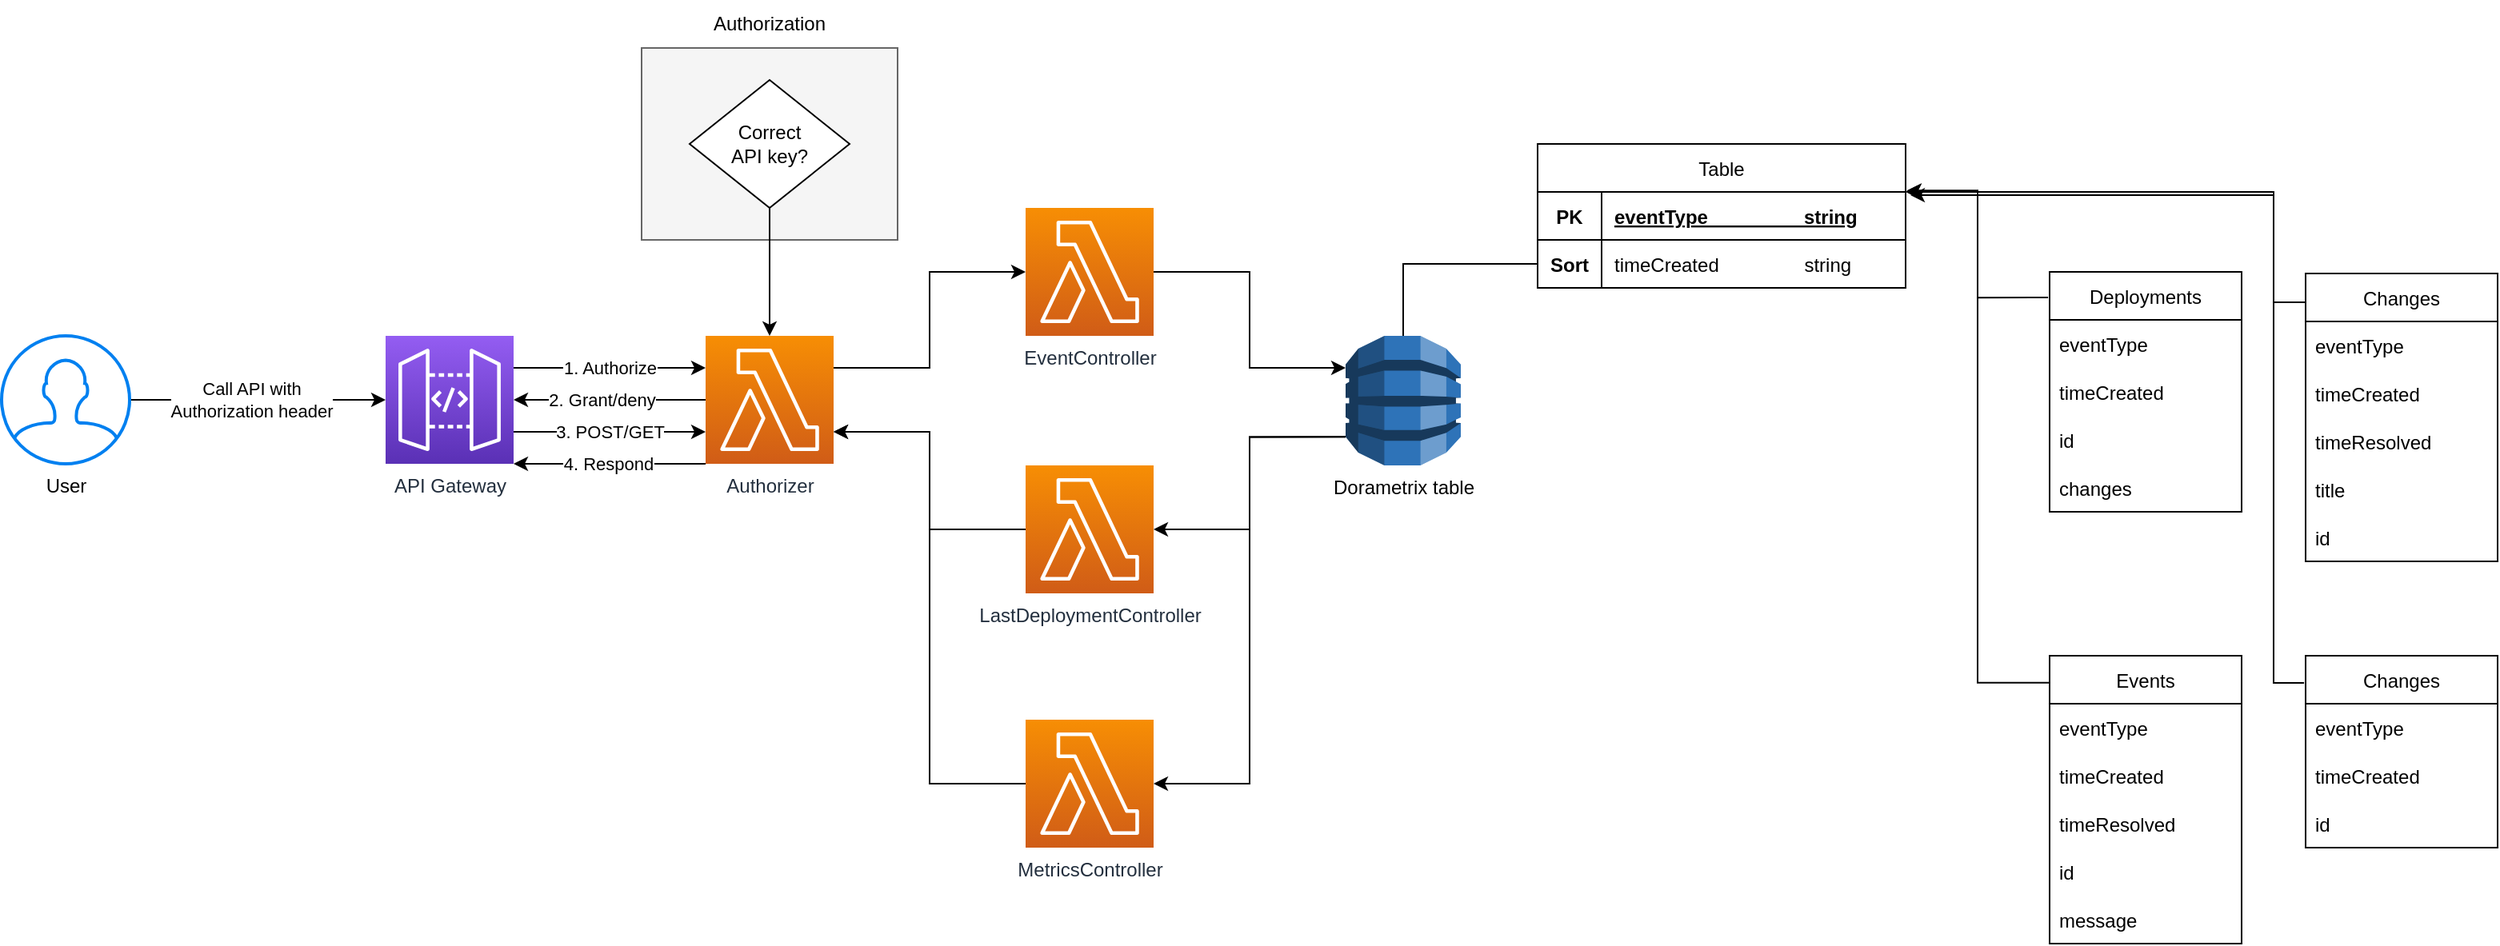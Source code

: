 <mxfile version="16.5.1" type="device"><diagram id="QLtRQsLvhn0vE0OrbVUS" name="Page-1"><mxGraphModel dx="1298" dy="892" grid="1" gridSize="10" guides="1" tooltips="1" connect="1" arrows="1" fold="1" page="1" pageScale="1" pageWidth="827" pageHeight="1169" math="0" shadow="0"><root><mxCell id="0"/><mxCell id="1" parent="0"/><mxCell id="UF_Mk-08jtfjLsYhIdF0-3" value="" style="rounded=0;whiteSpace=wrap;html=1;fillColor=#f5f5f5;fontColor=#333333;strokeColor=#666666;" parent="1" vertex="1"><mxGeometry x="440" y="140" width="160" height="120" as="geometry"/></mxCell><mxCell id="UF_Mk-08jtfjLsYhIdF0-4" value="" style="edgeStyle=orthogonalEdgeStyle;rounded=0;orthogonalLoop=1;jettySize=auto;html=1;" parent="1" source="UF_Mk-08jtfjLsYhIdF0-6" target="UF_Mk-08jtfjLsYhIdF0-9" edge="1"><mxGeometry relative="1" as="geometry"/></mxCell><mxCell id="UF_Mk-08jtfjLsYhIdF0-5" value="Call API with&lt;br&gt;Authorization header" style="edgeLabel;html=1;align=center;verticalAlign=middle;resizable=0;points=[];" parent="UF_Mk-08jtfjLsYhIdF0-4" vertex="1" connectable="0"><mxGeometry x="-0.186" y="1" relative="1" as="geometry"><mxPoint x="11" y="1" as="offset"/></mxGeometry></mxCell><mxCell id="UF_Mk-08jtfjLsYhIdF0-6" value="User" style="html=1;verticalLabelPosition=bottom;align=center;labelBackgroundColor=#ffffff;verticalAlign=top;strokeWidth=2;strokeColor=#0080F0;shadow=0;dashed=0;shape=mxgraph.ios7.icons.user;" parent="1" vertex="1"><mxGeometry x="40" y="320" width="80" height="80" as="geometry"/></mxCell><mxCell id="UF_Mk-08jtfjLsYhIdF0-7" value="1. Authorize" style="edgeStyle=orthogonalEdgeStyle;rounded=0;orthogonalLoop=1;jettySize=auto;html=1;entryX=0;entryY=0.25;entryDx=0;entryDy=0;entryPerimeter=0;exitX=1;exitY=0.25;exitDx=0;exitDy=0;exitPerimeter=0;" parent="1" edge="1"><mxGeometry relative="1" as="geometry"><mxPoint x="360" y="340" as="sourcePoint"/><mxPoint x="480" y="340" as="targetPoint"/></mxGeometry></mxCell><mxCell id="q4nR8ttTRKNB0Hd5ebXi-34" value="3. POST/GET" style="edgeStyle=orthogonalEdgeStyle;rounded=0;orthogonalLoop=1;jettySize=auto;html=1;exitX=1;exitY=0.75;exitDx=0;exitDy=0;exitPerimeter=0;entryX=0;entryY=0.75;entryDx=0;entryDy=0;entryPerimeter=0;startArrow=none;startFill=0;" edge="1" parent="1" source="UF_Mk-08jtfjLsYhIdF0-9" target="UF_Mk-08jtfjLsYhIdF0-18"><mxGeometry relative="1" as="geometry"/></mxCell><mxCell id="UF_Mk-08jtfjLsYhIdF0-9" value="API Gateway" style="sketch=0;points=[[0,0,0],[0.25,0,0],[0.5,0,0],[0.75,0,0],[1,0,0],[0,1,0],[0.25,1,0],[0.5,1,0],[0.75,1,0],[1,1,0],[0,0.25,0],[0,0.5,0],[0,0.75,0],[1,0.25,0],[1,0.5,0],[1,0.75,0]];outlineConnect=0;fontColor=#232F3E;gradientColor=#945DF2;gradientDirection=north;fillColor=#5A30B5;strokeColor=#ffffff;dashed=0;verticalLabelPosition=bottom;verticalAlign=top;align=center;html=1;fontSize=12;fontStyle=0;aspect=fixed;shape=mxgraph.aws4.resourceIcon;resIcon=mxgraph.aws4.api_gateway;" parent="1" vertex="1"><mxGeometry x="280" y="320" width="80" height="80" as="geometry"/></mxCell><mxCell id="q4nR8ttTRKNB0Hd5ebXi-24" style="edgeStyle=orthogonalEdgeStyle;rounded=0;orthogonalLoop=1;jettySize=auto;html=1;entryX=1;entryY=0.75;entryDx=0;entryDy=0;entryPerimeter=0;" edge="1" parent="1" source="UF_Mk-08jtfjLsYhIdF0-11" target="UF_Mk-08jtfjLsYhIdF0-18"><mxGeometry relative="1" as="geometry"><Array as="points"><mxPoint x="620" y="441"/><mxPoint x="620" y="380"/></Array></mxGeometry></mxCell><mxCell id="UF_Mk-08jtfjLsYhIdF0-11" value="LastDeploymentController" style="sketch=0;points=[[0,0,0],[0.25,0,0],[0.5,0,0],[0.75,0,0],[1,0,0],[0,1,0],[0.25,1,0],[0.5,1,0],[0.75,1,0],[1,1,0],[0,0.25,0],[0,0.5,0],[0,0.75,0],[1,0.25,0],[1,0.5,0],[1,0.75,0]];outlineConnect=0;fontColor=#232F3E;gradientColor=#F78E04;gradientDirection=north;fillColor=#D05C17;strokeColor=#ffffff;dashed=0;verticalLabelPosition=bottom;verticalAlign=top;align=center;html=1;fontSize=12;fontStyle=0;aspect=fixed;shape=mxgraph.aws4.resourceIcon;resIcon=mxgraph.aws4.lambda;" parent="1" vertex="1"><mxGeometry x="680" y="401" width="80" height="80" as="geometry"/></mxCell><mxCell id="UF_Mk-08jtfjLsYhIdF0-15" style="edgeStyle=orthogonalEdgeStyle;rounded=0;orthogonalLoop=1;jettySize=auto;html=1;startArrow=classic;startFill=1;endArrow=none;endFill=0;exitX=0.5;exitY=0;exitDx=0;exitDy=0;exitPerimeter=0;entryX=0.5;entryY=1;entryDx=0;entryDy=0;" parent="1" source="UF_Mk-08jtfjLsYhIdF0-18" target="UF_Mk-08jtfjLsYhIdF0-19" edge="1"><mxGeometry relative="1" as="geometry"><Array as="points"><mxPoint x="520" y="310"/><mxPoint x="520" y="310"/></Array></mxGeometry></mxCell><mxCell id="q4nR8ttTRKNB0Hd5ebXi-32" style="edgeStyle=orthogonalEdgeStyle;rounded=0;orthogonalLoop=1;jettySize=auto;html=1;entryX=1;entryY=0.5;entryDx=0;entryDy=0;entryPerimeter=0;startArrow=none;startFill=0;" edge="1" parent="1" source="UF_Mk-08jtfjLsYhIdF0-18" target="UF_Mk-08jtfjLsYhIdF0-9"><mxGeometry relative="1" as="geometry"/></mxCell><mxCell id="q4nR8ttTRKNB0Hd5ebXi-33" value="2. Grant/deny" style="edgeLabel;html=1;align=center;verticalAlign=middle;resizable=0;points=[];" vertex="1" connectable="0" parent="q4nR8ttTRKNB0Hd5ebXi-32"><mxGeometry x="0.083" relative="1" as="geometry"><mxPoint as="offset"/></mxGeometry></mxCell><mxCell id="q4nR8ttTRKNB0Hd5ebXi-35" style="edgeStyle=orthogonalEdgeStyle;rounded=0;orthogonalLoop=1;jettySize=auto;html=1;exitX=0;exitY=1;exitDx=0;exitDy=0;exitPerimeter=0;entryX=1;entryY=1;entryDx=0;entryDy=0;entryPerimeter=0;startArrow=none;startFill=0;" edge="1" parent="1" source="UF_Mk-08jtfjLsYhIdF0-18" target="UF_Mk-08jtfjLsYhIdF0-9"><mxGeometry relative="1" as="geometry"><Array as="points"><mxPoint x="420" y="400"/><mxPoint x="420" y="400"/></Array></mxGeometry></mxCell><mxCell id="q4nR8ttTRKNB0Hd5ebXi-36" value="4. Respond" style="edgeLabel;html=1;align=center;verticalAlign=middle;resizable=0;points=[];" vertex="1" connectable="0" parent="q4nR8ttTRKNB0Hd5ebXi-35"><mxGeometry x="0.017" y="2" relative="1" as="geometry"><mxPoint y="-2" as="offset"/></mxGeometry></mxCell><mxCell id="UF_Mk-08jtfjLsYhIdF0-18" value="Authorizer" style="sketch=0;points=[[0,0,0],[0.25,0,0],[0.5,0,0],[0.75,0,0],[1,0,0],[0,1,0],[0.25,1,0],[0.5,1,0],[0.75,1,0],[1,1,0],[0,0.25,0],[0,0.5,0],[0,0.75,0],[1,0.25,0],[1,0.5,0],[1,0.75,0]];outlineConnect=0;fontColor=#232F3E;gradientColor=#F78E04;gradientDirection=north;fillColor=#D05C17;strokeColor=#ffffff;dashed=0;verticalLabelPosition=bottom;verticalAlign=top;align=center;html=1;fontSize=12;fontStyle=0;aspect=fixed;shape=mxgraph.aws4.resourceIcon;resIcon=mxgraph.aws4.lambda;" parent="1" vertex="1"><mxGeometry x="480" y="320" width="80" height="80" as="geometry"/></mxCell><mxCell id="UF_Mk-08jtfjLsYhIdF0-19" value="Correct&lt;br&gt;API key?" style="rhombus;whiteSpace=wrap;html=1;" parent="1" vertex="1"><mxGeometry x="470" y="160" width="100" height="80" as="geometry"/></mxCell><mxCell id="UF_Mk-08jtfjLsYhIdF0-25" value="Authorization" style="text;html=1;strokeColor=none;fillColor=none;align=center;verticalAlign=middle;whiteSpace=wrap;rounded=0;" parent="1" vertex="1"><mxGeometry x="440" y="110" width="160" height="30" as="geometry"/></mxCell><mxCell id="q4nR8ttTRKNB0Hd5ebXi-28" style="edgeStyle=orthogonalEdgeStyle;rounded=0;orthogonalLoop=1;jettySize=auto;html=1;exitX=0;exitY=0.78;exitDx=0;exitDy=0;exitPerimeter=0;startArrow=none;startFill=0;" edge="1" parent="1" source="UF_Mk-08jtfjLsYhIdF0-49" target="UF_Mk-08jtfjLsYhIdF0-11"><mxGeometry relative="1" as="geometry"/></mxCell><mxCell id="q4nR8ttTRKNB0Hd5ebXi-29" style="edgeStyle=orthogonalEdgeStyle;rounded=0;orthogonalLoop=1;jettySize=auto;html=1;exitX=0;exitY=0.78;exitDx=0;exitDy=0;exitPerimeter=0;entryX=1;entryY=0.5;entryDx=0;entryDy=0;entryPerimeter=0;startArrow=none;startFill=0;" edge="1" parent="1" source="UF_Mk-08jtfjLsYhIdF0-49" target="q4nR8ttTRKNB0Hd5ebXi-2"><mxGeometry relative="1" as="geometry"/></mxCell><mxCell id="UF_Mk-08jtfjLsYhIdF0-49" value="Dorametrix table" style="outlineConnect=0;dashed=0;verticalLabelPosition=bottom;verticalAlign=top;align=center;html=1;shape=mxgraph.aws3.dynamo_db;fillColor=#2E73B8;gradientColor=none;" parent="1" vertex="1"><mxGeometry x="880" y="320" width="72" height="81" as="geometry"/></mxCell><mxCell id="q4nR8ttTRKNB0Hd5ebXi-26" style="edgeStyle=orthogonalEdgeStyle;rounded=0;orthogonalLoop=1;jettySize=auto;html=1;entryX=1;entryY=0.25;entryDx=0;entryDy=0;entryPerimeter=0;startArrow=classic;startFill=1;endArrow=none;endFill=0;" edge="1" parent="1" source="UF_Mk-08jtfjLsYhIdF0-50" target="UF_Mk-08jtfjLsYhIdF0-18"><mxGeometry relative="1" as="geometry"/></mxCell><mxCell id="q4nR8ttTRKNB0Hd5ebXi-27" style="edgeStyle=orthogonalEdgeStyle;rounded=0;orthogonalLoop=1;jettySize=auto;html=1;startArrow=none;startFill=0;" edge="1" parent="1" source="UF_Mk-08jtfjLsYhIdF0-50" target="UF_Mk-08jtfjLsYhIdF0-49"><mxGeometry relative="1" as="geometry"><Array as="points"><mxPoint x="820" y="280"/><mxPoint x="820" y="340"/></Array></mxGeometry></mxCell><mxCell id="UF_Mk-08jtfjLsYhIdF0-50" value="EventController" style="sketch=0;points=[[0,0,0],[0.25,0,0],[0.5,0,0],[0.75,0,0],[1,0,0],[0,1,0],[0.25,1,0],[0.5,1,0],[0.75,1,0],[1,1,0],[0,0.25,0],[0,0.5,0],[0,0.75,0],[1,0.25,0],[1,0.5,0],[1,0.75,0]];outlineConnect=0;fontColor=#232F3E;gradientColor=#F78E04;gradientDirection=north;fillColor=#D05C17;strokeColor=#ffffff;dashed=0;verticalLabelPosition=bottom;verticalAlign=top;align=center;html=1;fontSize=12;fontStyle=0;aspect=fixed;shape=mxgraph.aws4.resourceIcon;resIcon=mxgraph.aws4.lambda;" parent="1" vertex="1"><mxGeometry x="680" y="240" width="80" height="80" as="geometry"/></mxCell><mxCell id="UF_Mk-08jtfjLsYhIdF0-51" value="Table" style="shape=table;startSize=30;container=1;collapsible=1;childLayout=tableLayout;fixedRows=1;rowLines=0;fontStyle=0;align=center;resizeLast=1;" parent="1" vertex="1"><mxGeometry x="1000" y="200" width="230" height="90" as="geometry"/></mxCell><mxCell id="UF_Mk-08jtfjLsYhIdF0-52" value="" style="shape=partialRectangle;collapsible=0;dropTarget=0;pointerEvents=0;fillColor=none;top=0;left=0;bottom=1;right=0;points=[[0,0.5],[1,0.5]];portConstraint=eastwest;" parent="UF_Mk-08jtfjLsYhIdF0-51" vertex="1"><mxGeometry y="30" width="230" height="30" as="geometry"/></mxCell><mxCell id="UF_Mk-08jtfjLsYhIdF0-53" value="PK" style="shape=partialRectangle;connectable=0;fillColor=none;top=0;left=0;bottom=0;right=0;fontStyle=1;overflow=hidden;" parent="UF_Mk-08jtfjLsYhIdF0-52" vertex="1"><mxGeometry width="40" height="30" as="geometry"><mxRectangle width="40" height="30" as="alternateBounds"/></mxGeometry></mxCell><mxCell id="UF_Mk-08jtfjLsYhIdF0-54" value="eventType                  string" style="shape=partialRectangle;connectable=0;fillColor=none;top=0;left=0;bottom=0;right=0;align=left;spacingLeft=6;fontStyle=5;overflow=hidden;" parent="UF_Mk-08jtfjLsYhIdF0-52" vertex="1"><mxGeometry x="40" width="190" height="30" as="geometry"><mxRectangle width="190" height="30" as="alternateBounds"/></mxGeometry></mxCell><mxCell id="UF_Mk-08jtfjLsYhIdF0-55" value="" style="shape=partialRectangle;collapsible=0;dropTarget=0;pointerEvents=0;fillColor=none;top=0;left=0;bottom=0;right=0;points=[[0,0.5],[1,0.5]];portConstraint=eastwest;" parent="UF_Mk-08jtfjLsYhIdF0-51" vertex="1"><mxGeometry y="60" width="230" height="30" as="geometry"/></mxCell><mxCell id="UF_Mk-08jtfjLsYhIdF0-56" value="Sort" style="shape=partialRectangle;connectable=0;fillColor=none;top=0;left=0;bottom=0;right=0;editable=1;overflow=hidden;fontStyle=1" parent="UF_Mk-08jtfjLsYhIdF0-55" vertex="1"><mxGeometry width="40" height="30" as="geometry"><mxRectangle width="40" height="30" as="alternateBounds"/></mxGeometry></mxCell><mxCell id="UF_Mk-08jtfjLsYhIdF0-57" value="timeCreated                string" style="shape=partialRectangle;connectable=0;fillColor=none;top=0;left=0;bottom=0;right=0;align=left;spacingLeft=6;overflow=hidden;" parent="UF_Mk-08jtfjLsYhIdF0-55" vertex="1"><mxGeometry x="40" width="190" height="30" as="geometry"><mxRectangle width="190" height="30" as="alternateBounds"/></mxGeometry></mxCell><mxCell id="q4nR8ttTRKNB0Hd5ebXi-25" style="edgeStyle=orthogonalEdgeStyle;rounded=0;orthogonalLoop=1;jettySize=auto;html=1;entryX=1;entryY=0.75;entryDx=0;entryDy=0;entryPerimeter=0;" edge="1" parent="1" source="q4nR8ttTRKNB0Hd5ebXi-2" target="UF_Mk-08jtfjLsYhIdF0-18"><mxGeometry relative="1" as="geometry"><mxPoint x="560" y="360" as="targetPoint"/><Array as="points"><mxPoint x="620" y="600"/><mxPoint x="620" y="380"/></Array></mxGeometry></mxCell><mxCell id="q4nR8ttTRKNB0Hd5ebXi-2" value="MetricsController" style="sketch=0;points=[[0,0,0],[0.25,0,0],[0.5,0,0],[0.75,0,0],[1,0,0],[0,1,0],[0.25,1,0],[0.5,1,0],[0.75,1,0],[1,1,0],[0,0.25,0],[0,0.5,0],[0,0.75,0],[1,0.25,0],[1,0.5,0],[1,0.75,0]];outlineConnect=0;fontColor=#232F3E;gradientColor=#F78E04;gradientDirection=north;fillColor=#D05C17;strokeColor=#ffffff;dashed=0;verticalLabelPosition=bottom;verticalAlign=top;align=center;html=1;fontSize=12;fontStyle=0;aspect=fixed;shape=mxgraph.aws4.resourceIcon;resIcon=mxgraph.aws4.lambda;" vertex="1" parent="1"><mxGeometry x="680" y="560" width="80" height="80" as="geometry"/></mxCell><mxCell id="q4nR8ttTRKNB0Hd5ebXi-48" style="edgeStyle=orthogonalEdgeStyle;rounded=0;orthogonalLoop=1;jettySize=auto;html=1;entryX=1.004;entryY=0.325;entryDx=0;entryDy=0;startArrow=none;startFill=0;endArrow=classic;endFill=1;entryPerimeter=0;exitX=0.008;exitY=0.094;exitDx=0;exitDy=0;exitPerimeter=0;" edge="1" parent="1" source="q4nR8ttTRKNB0Hd5ebXi-3" target="UF_Mk-08jtfjLsYhIdF0-51"><mxGeometry relative="1" as="geometry"/></mxCell><mxCell id="q4nR8ttTRKNB0Hd5ebXi-3" value="Events" style="swimlane;fontStyle=0;childLayout=stackLayout;horizontal=1;startSize=30;horizontalStack=0;resizeParent=1;resizeParentMax=0;resizeLast=0;collapsible=1;marginBottom=0;" vertex="1" parent="1"><mxGeometry x="1320" y="520" width="120" height="180" as="geometry"/></mxCell><mxCell id="q4nR8ttTRKNB0Hd5ebXi-4" value="eventType" style="text;strokeColor=none;fillColor=none;align=left;verticalAlign=middle;spacingLeft=4;spacingRight=4;overflow=hidden;points=[[0,0.5],[1,0.5]];portConstraint=eastwest;rotatable=0;fontStyle=0" vertex="1" parent="q4nR8ttTRKNB0Hd5ebXi-3"><mxGeometry y="30" width="120" height="30" as="geometry"/></mxCell><mxCell id="q4nR8ttTRKNB0Hd5ebXi-5" value="timeCreated" style="text;strokeColor=none;fillColor=none;align=left;verticalAlign=middle;spacingLeft=4;spacingRight=4;overflow=hidden;points=[[0,0.5],[1,0.5]];portConstraint=eastwest;rotatable=0;" vertex="1" parent="q4nR8ttTRKNB0Hd5ebXi-3"><mxGeometry y="60" width="120" height="30" as="geometry"/></mxCell><mxCell id="q4nR8ttTRKNB0Hd5ebXi-6" value="timeResolved" style="text;strokeColor=none;fillColor=none;align=left;verticalAlign=middle;spacingLeft=4;spacingRight=4;overflow=hidden;points=[[0,0.5],[1,0.5]];portConstraint=eastwest;rotatable=0;" vertex="1" parent="q4nR8ttTRKNB0Hd5ebXi-3"><mxGeometry y="90" width="120" height="30" as="geometry"/></mxCell><mxCell id="q4nR8ttTRKNB0Hd5ebXi-7" value="id" style="text;strokeColor=none;fillColor=none;align=left;verticalAlign=middle;spacingLeft=4;spacingRight=4;overflow=hidden;points=[[0,0.5],[1,0.5]];portConstraint=eastwest;rotatable=0;" vertex="1" parent="q4nR8ttTRKNB0Hd5ebXi-3"><mxGeometry y="120" width="120" height="30" as="geometry"/></mxCell><mxCell id="q4nR8ttTRKNB0Hd5ebXi-8" value="message" style="text;strokeColor=none;fillColor=none;align=left;verticalAlign=middle;spacingLeft=4;spacingRight=4;overflow=hidden;points=[[0,0.5],[1,0.5]];portConstraint=eastwest;rotatable=0;" vertex="1" parent="q4nR8ttTRKNB0Hd5ebXi-3"><mxGeometry y="150" width="120" height="30" as="geometry"/></mxCell><mxCell id="q4nR8ttTRKNB0Hd5ebXi-47" style="edgeStyle=orthogonalEdgeStyle;rounded=0;orthogonalLoop=1;jettySize=auto;html=1;entryX=1.013;entryY=0.067;entryDx=0;entryDy=0;entryPerimeter=0;startArrow=none;startFill=0;endArrow=classic;endFill=1;exitX=-0.008;exitY=0.142;exitDx=0;exitDy=0;exitPerimeter=0;" edge="1" parent="1" source="q4nR8ttTRKNB0Hd5ebXi-11" target="UF_Mk-08jtfjLsYhIdF0-52"><mxGeometry relative="1" as="geometry"><Array as="points"><mxPoint x="1460" y="537"/><mxPoint x="1460" y="232"/></Array></mxGeometry></mxCell><mxCell id="q4nR8ttTRKNB0Hd5ebXi-11" value="Changes" style="swimlane;fontStyle=0;childLayout=stackLayout;horizontal=1;startSize=30;horizontalStack=0;resizeParent=1;resizeParentMax=0;resizeLast=0;collapsible=1;marginBottom=0;" vertex="1" parent="1"><mxGeometry x="1480" y="520" width="120" height="120" as="geometry"/></mxCell><mxCell id="q4nR8ttTRKNB0Hd5ebXi-12" value="eventType" style="text;strokeColor=none;fillColor=none;align=left;verticalAlign=middle;spacingLeft=4;spacingRight=4;overflow=hidden;points=[[0,0.5],[1,0.5]];portConstraint=eastwest;rotatable=0;fontStyle=0" vertex="1" parent="q4nR8ttTRKNB0Hd5ebXi-11"><mxGeometry y="30" width="120" height="30" as="geometry"/></mxCell><mxCell id="q4nR8ttTRKNB0Hd5ebXi-13" value="timeCreated" style="text;strokeColor=none;fillColor=none;align=left;verticalAlign=middle;spacingLeft=4;spacingRight=4;overflow=hidden;points=[[0,0.5],[1,0.5]];portConstraint=eastwest;rotatable=0;" vertex="1" parent="q4nR8ttTRKNB0Hd5ebXi-11"><mxGeometry y="60" width="120" height="30" as="geometry"/></mxCell><mxCell id="q4nR8ttTRKNB0Hd5ebXi-14" value="id" style="text;strokeColor=none;fillColor=none;align=left;verticalAlign=middle;spacingLeft=4;spacingRight=4;overflow=hidden;points=[[0,0.5],[1,0.5]];portConstraint=eastwest;rotatable=0;" vertex="1" parent="q4nR8ttTRKNB0Hd5ebXi-11"><mxGeometry y="90" width="120" height="30" as="geometry"/></mxCell><mxCell id="q4nR8ttTRKNB0Hd5ebXi-45" style="edgeStyle=orthogonalEdgeStyle;rounded=0;orthogonalLoop=1;jettySize=auto;html=1;entryX=1.003;entryY=0.325;entryDx=0;entryDy=0;startArrow=none;startFill=0;endArrow=classic;endFill=1;entryPerimeter=0;exitX=-0.008;exitY=0.107;exitDx=0;exitDy=0;exitPerimeter=0;" edge="1" parent="1" source="q4nR8ttTRKNB0Hd5ebXi-15" target="UF_Mk-08jtfjLsYhIdF0-51"><mxGeometry relative="1" as="geometry"/></mxCell><mxCell id="q4nR8ttTRKNB0Hd5ebXi-15" value="Deployments" style="swimlane;fontStyle=0;childLayout=stackLayout;horizontal=1;startSize=30;horizontalStack=0;resizeParent=1;resizeParentMax=0;resizeLast=0;collapsible=1;marginBottom=0;" vertex="1" parent="1"><mxGeometry x="1320" y="280" width="120" height="150" as="geometry"/></mxCell><mxCell id="q4nR8ttTRKNB0Hd5ebXi-16" value="eventType" style="text;strokeColor=none;fillColor=none;align=left;verticalAlign=middle;spacingLeft=4;spacingRight=4;overflow=hidden;points=[[0,0.5],[1,0.5]];portConstraint=eastwest;rotatable=0;fontStyle=0" vertex="1" parent="q4nR8ttTRKNB0Hd5ebXi-15"><mxGeometry y="30" width="120" height="30" as="geometry"/></mxCell><mxCell id="q4nR8ttTRKNB0Hd5ebXi-17" value="timeCreated" style="text;strokeColor=none;fillColor=none;align=left;verticalAlign=middle;spacingLeft=4;spacingRight=4;overflow=hidden;points=[[0,0.5],[1,0.5]];portConstraint=eastwest;rotatable=0;" vertex="1" parent="q4nR8ttTRKNB0Hd5ebXi-15"><mxGeometry y="60" width="120" height="30" as="geometry"/></mxCell><mxCell id="q4nR8ttTRKNB0Hd5ebXi-18" value="id" style="text;strokeColor=none;fillColor=none;align=left;verticalAlign=middle;spacingLeft=4;spacingRight=4;overflow=hidden;points=[[0,0.5],[1,0.5]];portConstraint=eastwest;rotatable=0;" vertex="1" parent="q4nR8ttTRKNB0Hd5ebXi-15"><mxGeometry y="90" width="120" height="30" as="geometry"/></mxCell><mxCell id="q4nR8ttTRKNB0Hd5ebXi-37" value="changes" style="text;strokeColor=none;fillColor=none;align=left;verticalAlign=middle;spacingLeft=4;spacingRight=4;overflow=hidden;points=[[0,0.5],[1,0.5]];portConstraint=eastwest;rotatable=0;" vertex="1" parent="q4nR8ttTRKNB0Hd5ebXi-15"><mxGeometry y="120" width="120" height="30" as="geometry"/></mxCell><mxCell id="q4nR8ttTRKNB0Hd5ebXi-46" style="edgeStyle=orthogonalEdgeStyle;rounded=0;orthogonalLoop=1;jettySize=auto;html=1;startArrow=none;startFill=0;endArrow=classic;endFill=1;exitX=0;exitY=0.1;exitDx=0;exitDy=0;exitPerimeter=0;" edge="1" parent="1" source="q4nR8ttTRKNB0Hd5ebXi-19"><mxGeometry relative="1" as="geometry"><mxPoint x="1230" y="230" as="targetPoint"/><Array as="points"><mxPoint x="1460" y="299"/><mxPoint x="1460" y="230"/></Array></mxGeometry></mxCell><mxCell id="q4nR8ttTRKNB0Hd5ebXi-19" value="Changes" style="swimlane;fontStyle=0;childLayout=stackLayout;horizontal=1;startSize=30;horizontalStack=0;resizeParent=1;resizeParentMax=0;resizeLast=0;collapsible=1;marginBottom=0;" vertex="1" parent="1"><mxGeometry x="1480" y="281" width="120" height="180" as="geometry"/></mxCell><mxCell id="q4nR8ttTRKNB0Hd5ebXi-20" value="eventType" style="text;strokeColor=none;fillColor=none;align=left;verticalAlign=middle;spacingLeft=4;spacingRight=4;overflow=hidden;points=[[0,0.5],[1,0.5]];portConstraint=eastwest;rotatable=0;fontStyle=0" vertex="1" parent="q4nR8ttTRKNB0Hd5ebXi-19"><mxGeometry y="30" width="120" height="30" as="geometry"/></mxCell><mxCell id="q4nR8ttTRKNB0Hd5ebXi-21" value="timeCreated" style="text;strokeColor=none;fillColor=none;align=left;verticalAlign=middle;spacingLeft=4;spacingRight=4;overflow=hidden;points=[[0,0.5],[1,0.5]];portConstraint=eastwest;rotatable=0;" vertex="1" parent="q4nR8ttTRKNB0Hd5ebXi-19"><mxGeometry y="60" width="120" height="30" as="geometry"/></mxCell><mxCell id="q4nR8ttTRKNB0Hd5ebXi-22" value="timeResolved" style="text;strokeColor=none;fillColor=none;align=left;verticalAlign=middle;spacingLeft=4;spacingRight=4;overflow=hidden;points=[[0,0.5],[1,0.5]];portConstraint=eastwest;rotatable=0;" vertex="1" parent="q4nR8ttTRKNB0Hd5ebXi-19"><mxGeometry y="90" width="120" height="30" as="geometry"/></mxCell><mxCell id="q4nR8ttTRKNB0Hd5ebXi-23" value="title" style="text;strokeColor=none;fillColor=none;align=left;verticalAlign=middle;spacingLeft=4;spacingRight=4;overflow=hidden;points=[[0,0.5],[1,0.5]];portConstraint=eastwest;rotatable=0;" vertex="1" parent="q4nR8ttTRKNB0Hd5ebXi-19"><mxGeometry y="120" width="120" height="30" as="geometry"/></mxCell><mxCell id="q4nR8ttTRKNB0Hd5ebXi-38" value="id" style="text;strokeColor=none;fillColor=none;align=left;verticalAlign=middle;spacingLeft=4;spacingRight=4;overflow=hidden;points=[[0,0.5],[1,0.5]];portConstraint=eastwest;rotatable=0;" vertex="1" parent="q4nR8ttTRKNB0Hd5ebXi-19"><mxGeometry y="150" width="120" height="30" as="geometry"/></mxCell><mxCell id="q4nR8ttTRKNB0Hd5ebXi-39" style="edgeStyle=orthogonalEdgeStyle;rounded=0;orthogonalLoop=1;jettySize=auto;html=1;startArrow=none;startFill=0;endArrow=none;endFill=0;" edge="1" parent="1" source="UF_Mk-08jtfjLsYhIdF0-55" target="UF_Mk-08jtfjLsYhIdF0-49"><mxGeometry relative="1" as="geometry"/></mxCell></root></mxGraphModel></diagram></mxfile>